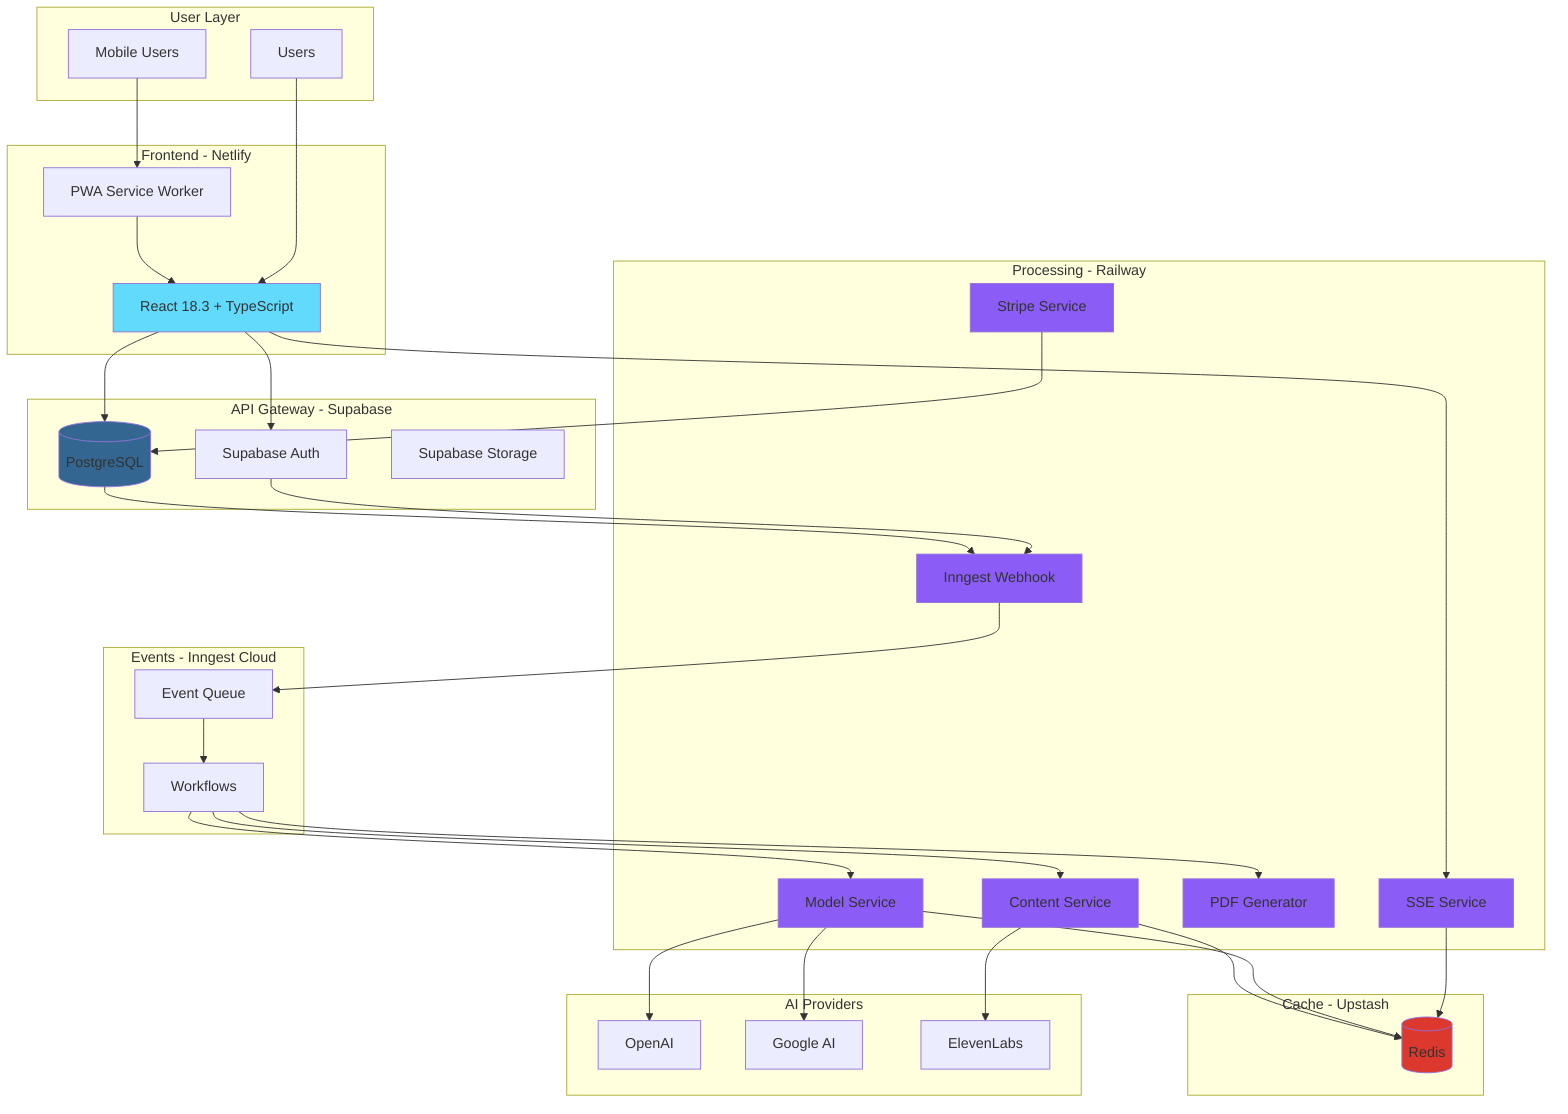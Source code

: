 graph TB
    subgraph "User Layer"
        U[Users]
        M[Mobile Users]
    end
    
    subgraph "Frontend - Netlify"
        F[React 18.3 + TypeScript]
        PWA[PWA Service Worker]
    end
    
    subgraph "API Gateway - Supabase"
        AUTH[Supabase Auth]
        DB[(PostgreSQL)]
        STORAGE[Supabase Storage]
    end
    
    subgraph "Processing - Railway"
        IW[Inngest Webhook]
        MS[Model Service]
        CS[Content Service]
        PDF[PDF Generator]
        SSE[SSE Service]
        STRIPE[Stripe Service]
    end
    
    subgraph "Events - Inngest Cloud"
        EQ[Event Queue]
        WF[Workflows]
    end
    
    subgraph "Cache - Upstash"
        REDIS[(Redis)]
    end
    
    subgraph "AI Providers"
        OAI[OpenAI]
        GOOGLE[Google AI]
        ELEVEN[ElevenLabs]
    end
    
    U --> F
    M --> PWA
    PWA --> F
    F --> AUTH
    F --> DB
    F --> SSE
    
    AUTH --> IW
    DB --> IW
    
    IW --> EQ
    EQ --> WF
    WF --> MS
    WF --> CS
    WF --> PDF
    
    MS --> OAI
    MS --> GOOGLE
    CS --> ELEVEN
    
    SSE --> REDIS
    MS --> REDIS
    CS --> REDIS
    
    STRIPE --> DB
    
    style F fill:#61dafb
    style DB fill:#336791
    style REDIS fill:#dc382d
    style IW fill:#8b5cf6
    style MS fill:#8b5cf6
    style CS fill:#8b5cf6
    style PDF fill:#8b5cf6
    style SSE fill:#8b5cf6
    style STRIPE fill:#8b5cf6